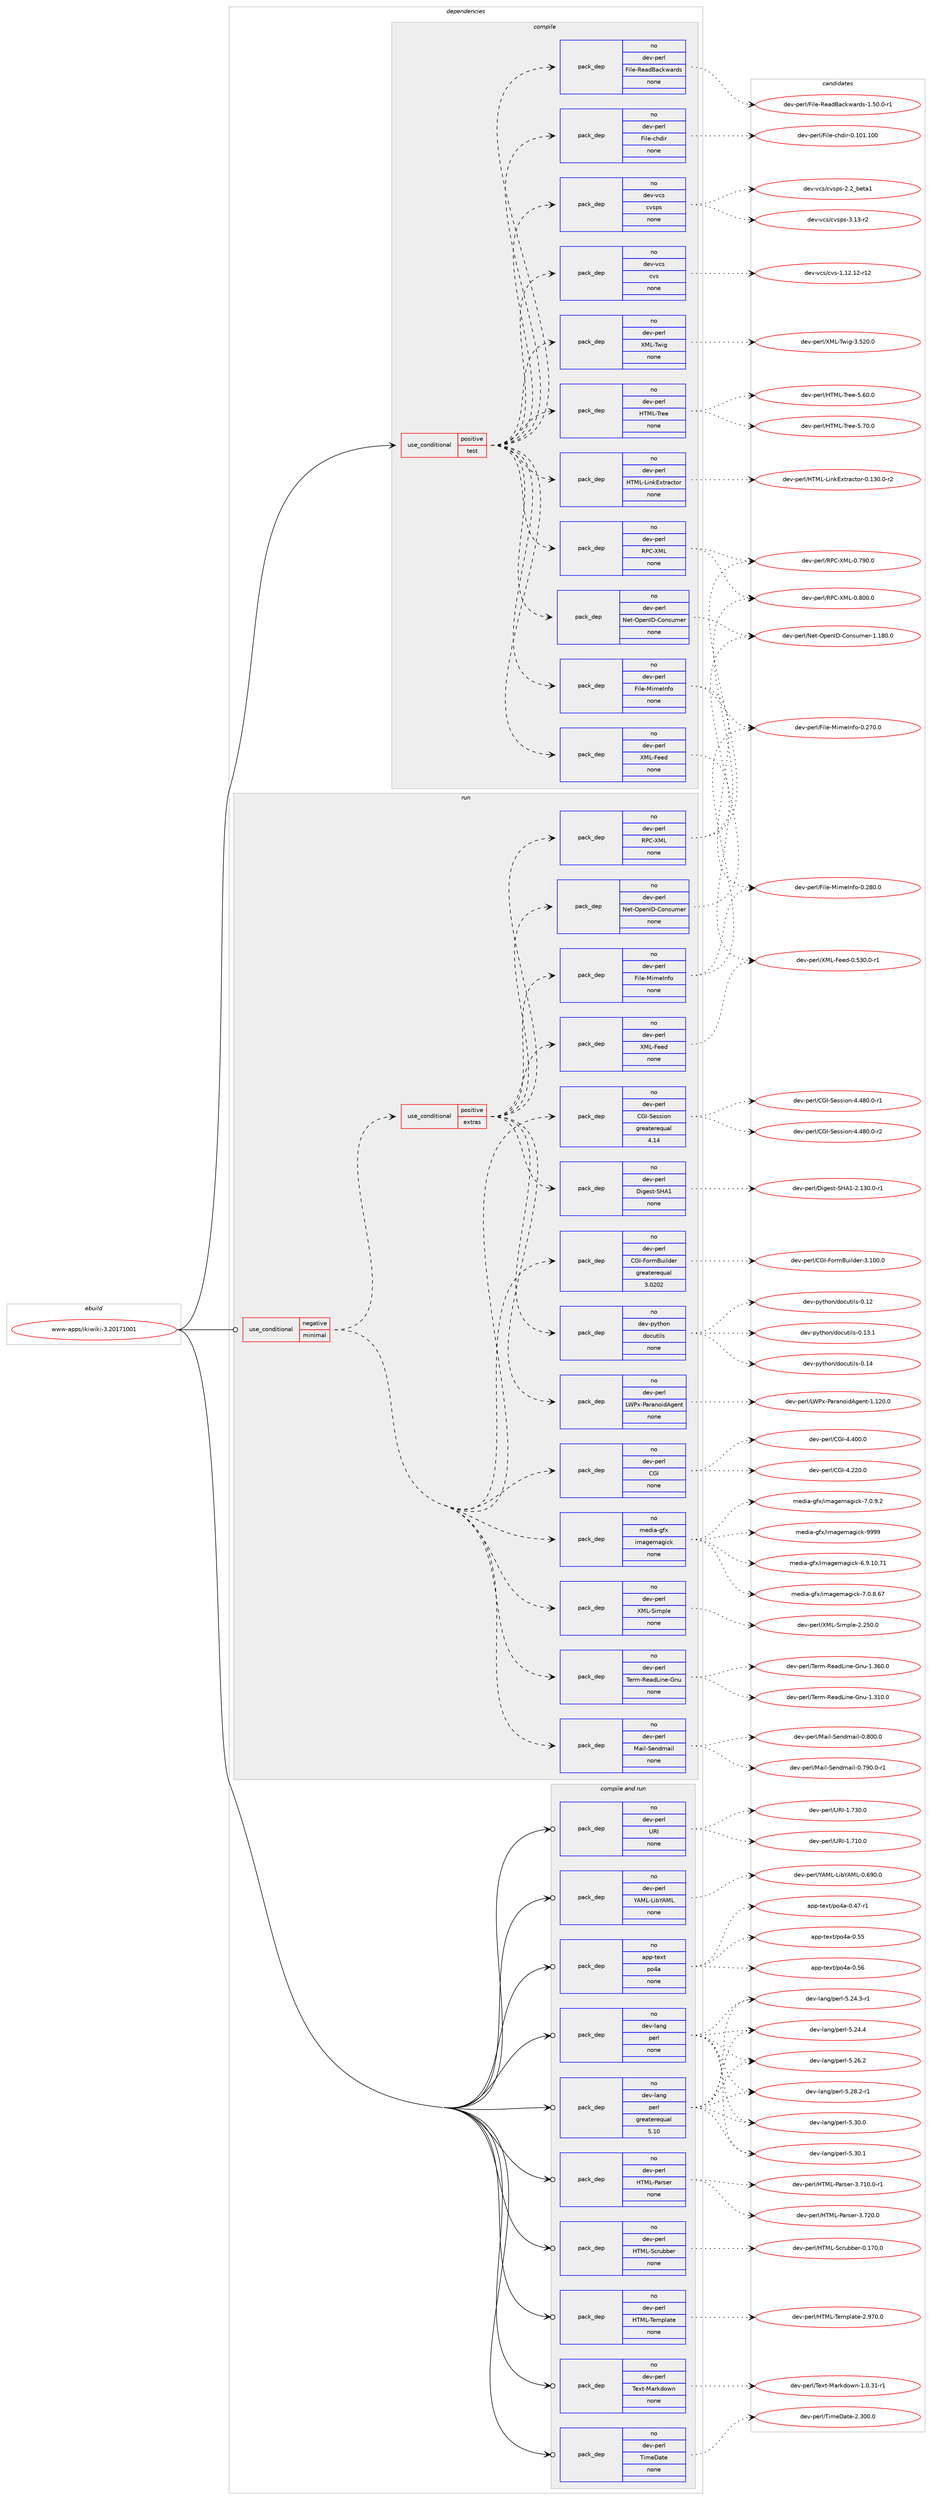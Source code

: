 digraph prolog {

# *************
# Graph options
# *************

newrank=true;
concentrate=true;
compound=true;
graph [rankdir=LR,fontname=Helvetica,fontsize=10,ranksep=1.5];#, ranksep=2.5, nodesep=0.2];
edge  [arrowhead=vee];
node  [fontname=Helvetica,fontsize=10];

# **********
# The ebuild
# **********

subgraph cluster_leftcol {
color=gray;
rank=same;
label=<<i>ebuild</i>>;
id [label="www-apps/ikiwiki-3.20171001", color=red, width=4, href="../www-apps/ikiwiki-3.20171001.svg"];
}

# ****************
# The dependencies
# ****************

subgraph cluster_midcol {
color=gray;
label=<<i>dependencies</i>>;
subgraph cluster_compile {
fillcolor="#eeeeee";
style=filled;
label=<<i>compile</i>>;
subgraph cond216737 {
dependency904146 [label=<<TABLE BORDER="0" CELLBORDER="1" CELLSPACING="0" CELLPADDING="4"><TR><TD ROWSPAN="3" CELLPADDING="10">use_conditional</TD></TR><TR><TD>positive</TD></TR><TR><TD>test</TD></TR></TABLE>>, shape=none, color=red];
subgraph pack671126 {
dependency904147 [label=<<TABLE BORDER="0" CELLBORDER="1" CELLSPACING="0" CELLPADDING="4" WIDTH="220"><TR><TD ROWSPAN="6" CELLPADDING="30">pack_dep</TD></TR><TR><TD WIDTH="110">no</TD></TR><TR><TD>dev-perl</TD></TR><TR><TD>File-chdir</TD></TR><TR><TD>none</TD></TR><TR><TD></TD></TR></TABLE>>, shape=none, color=blue];
}
dependency904146:e -> dependency904147:w [weight=20,style="dashed",arrowhead="vee"];
subgraph pack671127 {
dependency904148 [label=<<TABLE BORDER="0" CELLBORDER="1" CELLSPACING="0" CELLPADDING="4" WIDTH="220"><TR><TD ROWSPAN="6" CELLPADDING="30">pack_dep</TD></TR><TR><TD WIDTH="110">no</TD></TR><TR><TD>dev-perl</TD></TR><TR><TD>File-ReadBackwards</TD></TR><TR><TD>none</TD></TR><TR><TD></TD></TR></TABLE>>, shape=none, color=blue];
}
dependency904146:e -> dependency904148:w [weight=20,style="dashed",arrowhead="vee"];
subgraph pack671128 {
dependency904149 [label=<<TABLE BORDER="0" CELLBORDER="1" CELLSPACING="0" CELLPADDING="4" WIDTH="220"><TR><TD ROWSPAN="6" CELLPADDING="30">pack_dep</TD></TR><TR><TD WIDTH="110">no</TD></TR><TR><TD>dev-perl</TD></TR><TR><TD>File-MimeInfo</TD></TR><TR><TD>none</TD></TR><TR><TD></TD></TR></TABLE>>, shape=none, color=blue];
}
dependency904146:e -> dependency904149:w [weight=20,style="dashed",arrowhead="vee"];
subgraph pack671129 {
dependency904150 [label=<<TABLE BORDER="0" CELLBORDER="1" CELLSPACING="0" CELLPADDING="4" WIDTH="220"><TR><TD ROWSPAN="6" CELLPADDING="30">pack_dep</TD></TR><TR><TD WIDTH="110">no</TD></TR><TR><TD>dev-perl</TD></TR><TR><TD>HTML-LinkExtractor</TD></TR><TR><TD>none</TD></TR><TR><TD></TD></TR></TABLE>>, shape=none, color=blue];
}
dependency904146:e -> dependency904150:w [weight=20,style="dashed",arrowhead="vee"];
subgraph pack671130 {
dependency904151 [label=<<TABLE BORDER="0" CELLBORDER="1" CELLSPACING="0" CELLPADDING="4" WIDTH="220"><TR><TD ROWSPAN="6" CELLPADDING="30">pack_dep</TD></TR><TR><TD WIDTH="110">no</TD></TR><TR><TD>dev-perl</TD></TR><TR><TD>HTML-Tree</TD></TR><TR><TD>none</TD></TR><TR><TD></TD></TR></TABLE>>, shape=none, color=blue];
}
dependency904146:e -> dependency904151:w [weight=20,style="dashed",arrowhead="vee"];
subgraph pack671131 {
dependency904152 [label=<<TABLE BORDER="0" CELLBORDER="1" CELLSPACING="0" CELLPADDING="4" WIDTH="220"><TR><TD ROWSPAN="6" CELLPADDING="30">pack_dep</TD></TR><TR><TD WIDTH="110">no</TD></TR><TR><TD>dev-perl</TD></TR><TR><TD>Net-OpenID-Consumer</TD></TR><TR><TD>none</TD></TR><TR><TD></TD></TR></TABLE>>, shape=none, color=blue];
}
dependency904146:e -> dependency904152:w [weight=20,style="dashed",arrowhead="vee"];
subgraph pack671132 {
dependency904153 [label=<<TABLE BORDER="0" CELLBORDER="1" CELLSPACING="0" CELLPADDING="4" WIDTH="220"><TR><TD ROWSPAN="6" CELLPADDING="30">pack_dep</TD></TR><TR><TD WIDTH="110">no</TD></TR><TR><TD>dev-perl</TD></TR><TR><TD>RPC-XML</TD></TR><TR><TD>none</TD></TR><TR><TD></TD></TR></TABLE>>, shape=none, color=blue];
}
dependency904146:e -> dependency904153:w [weight=20,style="dashed",arrowhead="vee"];
subgraph pack671133 {
dependency904154 [label=<<TABLE BORDER="0" CELLBORDER="1" CELLSPACING="0" CELLPADDING="4" WIDTH="220"><TR><TD ROWSPAN="6" CELLPADDING="30">pack_dep</TD></TR><TR><TD WIDTH="110">no</TD></TR><TR><TD>dev-perl</TD></TR><TR><TD>XML-Feed</TD></TR><TR><TD>none</TD></TR><TR><TD></TD></TR></TABLE>>, shape=none, color=blue];
}
dependency904146:e -> dependency904154:w [weight=20,style="dashed",arrowhead="vee"];
subgraph pack671134 {
dependency904155 [label=<<TABLE BORDER="0" CELLBORDER="1" CELLSPACING="0" CELLPADDING="4" WIDTH="220"><TR><TD ROWSPAN="6" CELLPADDING="30">pack_dep</TD></TR><TR><TD WIDTH="110">no</TD></TR><TR><TD>dev-perl</TD></TR><TR><TD>XML-Twig</TD></TR><TR><TD>none</TD></TR><TR><TD></TD></TR></TABLE>>, shape=none, color=blue];
}
dependency904146:e -> dependency904155:w [weight=20,style="dashed",arrowhead="vee"];
subgraph pack671135 {
dependency904156 [label=<<TABLE BORDER="0" CELLBORDER="1" CELLSPACING="0" CELLPADDING="4" WIDTH="220"><TR><TD ROWSPAN="6" CELLPADDING="30">pack_dep</TD></TR><TR><TD WIDTH="110">no</TD></TR><TR><TD>dev-vcs</TD></TR><TR><TD>cvs</TD></TR><TR><TD>none</TD></TR><TR><TD></TD></TR></TABLE>>, shape=none, color=blue];
}
dependency904146:e -> dependency904156:w [weight=20,style="dashed",arrowhead="vee"];
subgraph pack671136 {
dependency904157 [label=<<TABLE BORDER="0" CELLBORDER="1" CELLSPACING="0" CELLPADDING="4" WIDTH="220"><TR><TD ROWSPAN="6" CELLPADDING="30">pack_dep</TD></TR><TR><TD WIDTH="110">no</TD></TR><TR><TD>dev-vcs</TD></TR><TR><TD>cvsps</TD></TR><TR><TD>none</TD></TR><TR><TD></TD></TR></TABLE>>, shape=none, color=blue];
}
dependency904146:e -> dependency904157:w [weight=20,style="dashed",arrowhead="vee"];
}
id:e -> dependency904146:w [weight=20,style="solid",arrowhead="vee"];
}
subgraph cluster_compileandrun {
fillcolor="#eeeeee";
style=filled;
label=<<i>compile and run</i>>;
subgraph pack671137 {
dependency904158 [label=<<TABLE BORDER="0" CELLBORDER="1" CELLSPACING="0" CELLPADDING="4" WIDTH="220"><TR><TD ROWSPAN="6" CELLPADDING="30">pack_dep</TD></TR><TR><TD WIDTH="110">no</TD></TR><TR><TD>app-text</TD></TR><TR><TD>po4a</TD></TR><TR><TD>none</TD></TR><TR><TD></TD></TR></TABLE>>, shape=none, color=blue];
}
id:e -> dependency904158:w [weight=20,style="solid",arrowhead="odotvee"];
subgraph pack671138 {
dependency904159 [label=<<TABLE BORDER="0" CELLBORDER="1" CELLSPACING="0" CELLPADDING="4" WIDTH="220"><TR><TD ROWSPAN="6" CELLPADDING="30">pack_dep</TD></TR><TR><TD WIDTH="110">no</TD></TR><TR><TD>dev-lang</TD></TR><TR><TD>perl</TD></TR><TR><TD>greaterequal</TD></TR><TR><TD>5.10</TD></TR></TABLE>>, shape=none, color=blue];
}
id:e -> dependency904159:w [weight=20,style="solid",arrowhead="odotvee"];
subgraph pack671139 {
dependency904160 [label=<<TABLE BORDER="0" CELLBORDER="1" CELLSPACING="0" CELLPADDING="4" WIDTH="220"><TR><TD ROWSPAN="6" CELLPADDING="30">pack_dep</TD></TR><TR><TD WIDTH="110">no</TD></TR><TR><TD>dev-lang</TD></TR><TR><TD>perl</TD></TR><TR><TD>none</TD></TR><TR><TD></TD></TR></TABLE>>, shape=none, color=blue];
}
id:e -> dependency904160:w [weight=20,style="solid",arrowhead="odotvee"];
subgraph pack671140 {
dependency904161 [label=<<TABLE BORDER="0" CELLBORDER="1" CELLSPACING="0" CELLPADDING="4" WIDTH="220"><TR><TD ROWSPAN="6" CELLPADDING="30">pack_dep</TD></TR><TR><TD WIDTH="110">no</TD></TR><TR><TD>dev-perl</TD></TR><TR><TD>HTML-Parser</TD></TR><TR><TD>none</TD></TR><TR><TD></TD></TR></TABLE>>, shape=none, color=blue];
}
id:e -> dependency904161:w [weight=20,style="solid",arrowhead="odotvee"];
subgraph pack671141 {
dependency904162 [label=<<TABLE BORDER="0" CELLBORDER="1" CELLSPACING="0" CELLPADDING="4" WIDTH="220"><TR><TD ROWSPAN="6" CELLPADDING="30">pack_dep</TD></TR><TR><TD WIDTH="110">no</TD></TR><TR><TD>dev-perl</TD></TR><TR><TD>HTML-Scrubber</TD></TR><TR><TD>none</TD></TR><TR><TD></TD></TR></TABLE>>, shape=none, color=blue];
}
id:e -> dependency904162:w [weight=20,style="solid",arrowhead="odotvee"];
subgraph pack671142 {
dependency904163 [label=<<TABLE BORDER="0" CELLBORDER="1" CELLSPACING="0" CELLPADDING="4" WIDTH="220"><TR><TD ROWSPAN="6" CELLPADDING="30">pack_dep</TD></TR><TR><TD WIDTH="110">no</TD></TR><TR><TD>dev-perl</TD></TR><TR><TD>HTML-Template</TD></TR><TR><TD>none</TD></TR><TR><TD></TD></TR></TABLE>>, shape=none, color=blue];
}
id:e -> dependency904163:w [weight=20,style="solid",arrowhead="odotvee"];
subgraph pack671143 {
dependency904164 [label=<<TABLE BORDER="0" CELLBORDER="1" CELLSPACING="0" CELLPADDING="4" WIDTH="220"><TR><TD ROWSPAN="6" CELLPADDING="30">pack_dep</TD></TR><TR><TD WIDTH="110">no</TD></TR><TR><TD>dev-perl</TD></TR><TR><TD>Text-Markdown</TD></TR><TR><TD>none</TD></TR><TR><TD></TD></TR></TABLE>>, shape=none, color=blue];
}
id:e -> dependency904164:w [weight=20,style="solid",arrowhead="odotvee"];
subgraph pack671144 {
dependency904165 [label=<<TABLE BORDER="0" CELLBORDER="1" CELLSPACING="0" CELLPADDING="4" WIDTH="220"><TR><TD ROWSPAN="6" CELLPADDING="30">pack_dep</TD></TR><TR><TD WIDTH="110">no</TD></TR><TR><TD>dev-perl</TD></TR><TR><TD>TimeDate</TD></TR><TR><TD>none</TD></TR><TR><TD></TD></TR></TABLE>>, shape=none, color=blue];
}
id:e -> dependency904165:w [weight=20,style="solid",arrowhead="odotvee"];
subgraph pack671145 {
dependency904166 [label=<<TABLE BORDER="0" CELLBORDER="1" CELLSPACING="0" CELLPADDING="4" WIDTH="220"><TR><TD ROWSPAN="6" CELLPADDING="30">pack_dep</TD></TR><TR><TD WIDTH="110">no</TD></TR><TR><TD>dev-perl</TD></TR><TR><TD>URI</TD></TR><TR><TD>none</TD></TR><TR><TD></TD></TR></TABLE>>, shape=none, color=blue];
}
id:e -> dependency904166:w [weight=20,style="solid",arrowhead="odotvee"];
subgraph pack671146 {
dependency904167 [label=<<TABLE BORDER="0" CELLBORDER="1" CELLSPACING="0" CELLPADDING="4" WIDTH="220"><TR><TD ROWSPAN="6" CELLPADDING="30">pack_dep</TD></TR><TR><TD WIDTH="110">no</TD></TR><TR><TD>dev-perl</TD></TR><TR><TD>YAML-LibYAML</TD></TR><TR><TD>none</TD></TR><TR><TD></TD></TR></TABLE>>, shape=none, color=blue];
}
id:e -> dependency904167:w [weight=20,style="solid",arrowhead="odotvee"];
}
subgraph cluster_run {
fillcolor="#eeeeee";
style=filled;
label=<<i>run</i>>;
subgraph cond216738 {
dependency904168 [label=<<TABLE BORDER="0" CELLBORDER="1" CELLSPACING="0" CELLPADDING="4"><TR><TD ROWSPAN="3" CELLPADDING="10">use_conditional</TD></TR><TR><TD>negative</TD></TR><TR><TD>minimal</TD></TR></TABLE>>, shape=none, color=red];
subgraph pack671147 {
dependency904169 [label=<<TABLE BORDER="0" CELLBORDER="1" CELLSPACING="0" CELLPADDING="4" WIDTH="220"><TR><TD ROWSPAN="6" CELLPADDING="30">pack_dep</TD></TR><TR><TD WIDTH="110">no</TD></TR><TR><TD>dev-perl</TD></TR><TR><TD>CGI</TD></TR><TR><TD>none</TD></TR><TR><TD></TD></TR></TABLE>>, shape=none, color=blue];
}
dependency904168:e -> dependency904169:w [weight=20,style="dashed",arrowhead="vee"];
subgraph pack671148 {
dependency904170 [label=<<TABLE BORDER="0" CELLBORDER="1" CELLSPACING="0" CELLPADDING="4" WIDTH="220"><TR><TD ROWSPAN="6" CELLPADDING="30">pack_dep</TD></TR><TR><TD WIDTH="110">no</TD></TR><TR><TD>dev-perl</TD></TR><TR><TD>CGI-FormBuilder</TD></TR><TR><TD>greaterequal</TD></TR><TR><TD>3.0202</TD></TR></TABLE>>, shape=none, color=blue];
}
dependency904168:e -> dependency904170:w [weight=20,style="dashed",arrowhead="vee"];
subgraph pack671149 {
dependency904171 [label=<<TABLE BORDER="0" CELLBORDER="1" CELLSPACING="0" CELLPADDING="4" WIDTH="220"><TR><TD ROWSPAN="6" CELLPADDING="30">pack_dep</TD></TR><TR><TD WIDTH="110">no</TD></TR><TR><TD>dev-perl</TD></TR><TR><TD>CGI-Session</TD></TR><TR><TD>greaterequal</TD></TR><TR><TD>4.14</TD></TR></TABLE>>, shape=none, color=blue];
}
dependency904168:e -> dependency904171:w [weight=20,style="dashed",arrowhead="vee"];
subgraph pack671150 {
dependency904172 [label=<<TABLE BORDER="0" CELLBORDER="1" CELLSPACING="0" CELLPADDING="4" WIDTH="220"><TR><TD ROWSPAN="6" CELLPADDING="30">pack_dep</TD></TR><TR><TD WIDTH="110">no</TD></TR><TR><TD>dev-perl</TD></TR><TR><TD>Mail-Sendmail</TD></TR><TR><TD>none</TD></TR><TR><TD></TD></TR></TABLE>>, shape=none, color=blue];
}
dependency904168:e -> dependency904172:w [weight=20,style="dashed",arrowhead="vee"];
subgraph pack671151 {
dependency904173 [label=<<TABLE BORDER="0" CELLBORDER="1" CELLSPACING="0" CELLPADDING="4" WIDTH="220"><TR><TD ROWSPAN="6" CELLPADDING="30">pack_dep</TD></TR><TR><TD WIDTH="110">no</TD></TR><TR><TD>dev-perl</TD></TR><TR><TD>Term-ReadLine-Gnu</TD></TR><TR><TD>none</TD></TR><TR><TD></TD></TR></TABLE>>, shape=none, color=blue];
}
dependency904168:e -> dependency904173:w [weight=20,style="dashed",arrowhead="vee"];
subgraph pack671152 {
dependency904174 [label=<<TABLE BORDER="0" CELLBORDER="1" CELLSPACING="0" CELLPADDING="4" WIDTH="220"><TR><TD ROWSPAN="6" CELLPADDING="30">pack_dep</TD></TR><TR><TD WIDTH="110">no</TD></TR><TR><TD>dev-perl</TD></TR><TR><TD>XML-Simple</TD></TR><TR><TD>none</TD></TR><TR><TD></TD></TR></TABLE>>, shape=none, color=blue];
}
dependency904168:e -> dependency904174:w [weight=20,style="dashed",arrowhead="vee"];
subgraph pack671153 {
dependency904175 [label=<<TABLE BORDER="0" CELLBORDER="1" CELLSPACING="0" CELLPADDING="4" WIDTH="220"><TR><TD ROWSPAN="6" CELLPADDING="30">pack_dep</TD></TR><TR><TD WIDTH="110">no</TD></TR><TR><TD>media-gfx</TD></TR><TR><TD>imagemagick</TD></TR><TR><TD>none</TD></TR><TR><TD></TD></TR></TABLE>>, shape=none, color=blue];
}
dependency904168:e -> dependency904175:w [weight=20,style="dashed",arrowhead="vee"];
subgraph cond216739 {
dependency904176 [label=<<TABLE BORDER="0" CELLBORDER="1" CELLSPACING="0" CELLPADDING="4"><TR><TD ROWSPAN="3" CELLPADDING="10">use_conditional</TD></TR><TR><TD>positive</TD></TR><TR><TD>extras</TD></TR></TABLE>>, shape=none, color=red];
subgraph pack671154 {
dependency904177 [label=<<TABLE BORDER="0" CELLBORDER="1" CELLSPACING="0" CELLPADDING="4" WIDTH="220"><TR><TD ROWSPAN="6" CELLPADDING="30">pack_dep</TD></TR><TR><TD WIDTH="110">no</TD></TR><TR><TD>dev-python</TD></TR><TR><TD>docutils</TD></TR><TR><TD>none</TD></TR><TR><TD></TD></TR></TABLE>>, shape=none, color=blue];
}
dependency904176:e -> dependency904177:w [weight=20,style="dashed",arrowhead="vee"];
subgraph pack671155 {
dependency904178 [label=<<TABLE BORDER="0" CELLBORDER="1" CELLSPACING="0" CELLPADDING="4" WIDTH="220"><TR><TD ROWSPAN="6" CELLPADDING="30">pack_dep</TD></TR><TR><TD WIDTH="110">no</TD></TR><TR><TD>dev-perl</TD></TR><TR><TD>Digest-SHA1</TD></TR><TR><TD>none</TD></TR><TR><TD></TD></TR></TABLE>>, shape=none, color=blue];
}
dependency904176:e -> dependency904178:w [weight=20,style="dashed",arrowhead="vee"];
subgraph pack671156 {
dependency904179 [label=<<TABLE BORDER="0" CELLBORDER="1" CELLSPACING="0" CELLPADDING="4" WIDTH="220"><TR><TD ROWSPAN="6" CELLPADDING="30">pack_dep</TD></TR><TR><TD WIDTH="110">no</TD></TR><TR><TD>dev-perl</TD></TR><TR><TD>File-MimeInfo</TD></TR><TR><TD>none</TD></TR><TR><TD></TD></TR></TABLE>>, shape=none, color=blue];
}
dependency904176:e -> dependency904179:w [weight=20,style="dashed",arrowhead="vee"];
subgraph pack671157 {
dependency904180 [label=<<TABLE BORDER="0" CELLBORDER="1" CELLSPACING="0" CELLPADDING="4" WIDTH="220"><TR><TD ROWSPAN="6" CELLPADDING="30">pack_dep</TD></TR><TR><TD WIDTH="110">no</TD></TR><TR><TD>dev-perl</TD></TR><TR><TD>RPC-XML</TD></TR><TR><TD>none</TD></TR><TR><TD></TD></TR></TABLE>>, shape=none, color=blue];
}
dependency904176:e -> dependency904180:w [weight=20,style="dashed",arrowhead="vee"];
subgraph pack671158 {
dependency904181 [label=<<TABLE BORDER="0" CELLBORDER="1" CELLSPACING="0" CELLPADDING="4" WIDTH="220"><TR><TD ROWSPAN="6" CELLPADDING="30">pack_dep</TD></TR><TR><TD WIDTH="110">no</TD></TR><TR><TD>dev-perl</TD></TR><TR><TD>XML-Feed</TD></TR><TR><TD>none</TD></TR><TR><TD></TD></TR></TABLE>>, shape=none, color=blue];
}
dependency904176:e -> dependency904181:w [weight=20,style="dashed",arrowhead="vee"];
subgraph pack671159 {
dependency904182 [label=<<TABLE BORDER="0" CELLBORDER="1" CELLSPACING="0" CELLPADDING="4" WIDTH="220"><TR><TD ROWSPAN="6" CELLPADDING="30">pack_dep</TD></TR><TR><TD WIDTH="110">no</TD></TR><TR><TD>dev-perl</TD></TR><TR><TD>LWPx-ParanoidAgent</TD></TR><TR><TD>none</TD></TR><TR><TD></TD></TR></TABLE>>, shape=none, color=blue];
}
dependency904176:e -> dependency904182:w [weight=20,style="dashed",arrowhead="vee"];
subgraph pack671160 {
dependency904183 [label=<<TABLE BORDER="0" CELLBORDER="1" CELLSPACING="0" CELLPADDING="4" WIDTH="220"><TR><TD ROWSPAN="6" CELLPADDING="30">pack_dep</TD></TR><TR><TD WIDTH="110">no</TD></TR><TR><TD>dev-perl</TD></TR><TR><TD>Net-OpenID-Consumer</TD></TR><TR><TD>none</TD></TR><TR><TD></TD></TR></TABLE>>, shape=none, color=blue];
}
dependency904176:e -> dependency904183:w [weight=20,style="dashed",arrowhead="vee"];
}
dependency904168:e -> dependency904176:w [weight=20,style="dashed",arrowhead="vee"];
}
id:e -> dependency904168:w [weight=20,style="solid",arrowhead="odot"];
}
}

# **************
# The candidates
# **************

subgraph cluster_choices {
rank=same;
color=gray;
label=<<i>candidates</i>>;

subgraph choice671126 {
color=black;
nodesep=1;
choice100101118451121011141084770105108101459910410010511445484649484946494848 [label="dev-perl/File-chdir-0.101.100", color=red, width=4,href="../dev-perl/File-chdir-0.101.100.svg"];
dependency904147:e -> choice100101118451121011141084770105108101459910410010511445484649484946494848:w [style=dotted,weight="100"];
}
subgraph choice671127 {
color=black;
nodesep=1;
choice10010111845112101114108477010510810145821019710066979910711997114100115454946534846484511449 [label="dev-perl/File-ReadBackwards-1.50.0-r1", color=red, width=4,href="../dev-perl/File-ReadBackwards-1.50.0-r1.svg"];
dependency904148:e -> choice10010111845112101114108477010510810145821019710066979910711997114100115454946534846484511449:w [style=dotted,weight="100"];
}
subgraph choice671128 {
color=black;
nodesep=1;
choice1001011184511210111410847701051081014577105109101731101021114548465055484648 [label="dev-perl/File-MimeInfo-0.270.0", color=red, width=4,href="../dev-perl/File-MimeInfo-0.270.0.svg"];
choice1001011184511210111410847701051081014577105109101731101021114548465056484648 [label="dev-perl/File-MimeInfo-0.280.0", color=red, width=4,href="../dev-perl/File-MimeInfo-0.280.0.svg"];
dependency904149:e -> choice1001011184511210111410847701051081014577105109101731101021114548465055484648:w [style=dotted,weight="100"];
dependency904149:e -> choice1001011184511210111410847701051081014577105109101731101021114548465056484648:w [style=dotted,weight="100"];
}
subgraph choice671129 {
color=black;
nodesep=1;
choice100101118451121011141084772847776457610511010769120116114979911611111445484649514846484511450 [label="dev-perl/HTML-LinkExtractor-0.130.0-r2", color=red, width=4,href="../dev-perl/HTML-LinkExtractor-0.130.0-r2.svg"];
dependency904150:e -> choice100101118451121011141084772847776457610511010769120116114979911611111445484649514846484511450:w [style=dotted,weight="100"];
}
subgraph choice671130 {
color=black;
nodesep=1;
choice100101118451121011141084772847776458411410110145534654484648 [label="dev-perl/HTML-Tree-5.60.0", color=red, width=4,href="../dev-perl/HTML-Tree-5.60.0.svg"];
choice100101118451121011141084772847776458411410110145534655484648 [label="dev-perl/HTML-Tree-5.70.0", color=red, width=4,href="../dev-perl/HTML-Tree-5.70.0.svg"];
dependency904151:e -> choice100101118451121011141084772847776458411410110145534654484648:w [style=dotted,weight="100"];
dependency904151:e -> choice100101118451121011141084772847776458411410110145534655484648:w [style=dotted,weight="100"];
}
subgraph choice671131 {
color=black;
nodesep=1;
choice1001011184511210111410847781011164579112101110736845671111101151171091011144549464956484648 [label="dev-perl/Net-OpenID-Consumer-1.180.0", color=red, width=4,href="../dev-perl/Net-OpenID-Consumer-1.180.0.svg"];
dependency904152:e -> choice1001011184511210111410847781011164579112101110736845671111101151171091011144549464956484648:w [style=dotted,weight="100"];
}
subgraph choice671132 {
color=black;
nodesep=1;
choice1001011184511210111410847828067458877764548465557484648 [label="dev-perl/RPC-XML-0.790.0", color=red, width=4,href="../dev-perl/RPC-XML-0.790.0.svg"];
choice1001011184511210111410847828067458877764548465648484648 [label="dev-perl/RPC-XML-0.800.0", color=red, width=4,href="../dev-perl/RPC-XML-0.800.0.svg"];
dependency904153:e -> choice1001011184511210111410847828067458877764548465557484648:w [style=dotted,weight="100"];
dependency904153:e -> choice1001011184511210111410847828067458877764548465648484648:w [style=dotted,weight="100"];
}
subgraph choice671133 {
color=black;
nodesep=1;
choice1001011184511210111410847887776457010110110045484653514846484511449 [label="dev-perl/XML-Feed-0.530.0-r1", color=red, width=4,href="../dev-perl/XML-Feed-0.530.0-r1.svg"];
dependency904154:e -> choice1001011184511210111410847887776457010110110045484653514846484511449:w [style=dotted,weight="100"];
}
subgraph choice671134 {
color=black;
nodesep=1;
choice100101118451121011141084788777645841191051034551465350484648 [label="dev-perl/XML-Twig-3.520.0", color=red, width=4,href="../dev-perl/XML-Twig-3.520.0.svg"];
dependency904155:e -> choice100101118451121011141084788777645841191051034551465350484648:w [style=dotted,weight="100"];
}
subgraph choice671135 {
color=black;
nodesep=1;
choice100101118451189911547991181154549464950464950451144950 [label="dev-vcs/cvs-1.12.12-r12", color=red, width=4,href="../dev-vcs/cvs-1.12.12-r12.svg"];
dependency904156:e -> choice100101118451189911547991181154549464950464950451144950:w [style=dotted,weight="100"];
}
subgraph choice671136 {
color=black;
nodesep=1;
choice100101118451189911547991181151121154550465095981011169749 [label="dev-vcs/cvsps-2.2_beta1", color=red, width=4,href="../dev-vcs/cvsps-2.2_beta1.svg"];
choice1001011184511899115479911811511211545514649514511450 [label="dev-vcs/cvsps-3.13-r2", color=red, width=4,href="../dev-vcs/cvsps-3.13-r2.svg"];
dependency904157:e -> choice100101118451189911547991181151121154550465095981011169749:w [style=dotted,weight="100"];
dependency904157:e -> choice1001011184511899115479911811511211545514649514511450:w [style=dotted,weight="100"];
}
subgraph choice671137 {
color=black;
nodesep=1;
choice971121124511610112011647112111529745484652554511449 [label="app-text/po4a-0.47-r1", color=red, width=4,href="../app-text/po4a-0.47-r1.svg"];
choice97112112451161011201164711211152974548465353 [label="app-text/po4a-0.55", color=red, width=4,href="../app-text/po4a-0.55.svg"];
choice97112112451161011201164711211152974548465354 [label="app-text/po4a-0.56", color=red, width=4,href="../app-text/po4a-0.56.svg"];
dependency904158:e -> choice971121124511610112011647112111529745484652554511449:w [style=dotted,weight="100"];
dependency904158:e -> choice97112112451161011201164711211152974548465353:w [style=dotted,weight="100"];
dependency904158:e -> choice97112112451161011201164711211152974548465354:w [style=dotted,weight="100"];
}
subgraph choice671138 {
color=black;
nodesep=1;
choice100101118451089711010347112101114108455346505246514511449 [label="dev-lang/perl-5.24.3-r1", color=red, width=4,href="../dev-lang/perl-5.24.3-r1.svg"];
choice10010111845108971101034711210111410845534650524652 [label="dev-lang/perl-5.24.4", color=red, width=4,href="../dev-lang/perl-5.24.4.svg"];
choice10010111845108971101034711210111410845534650544650 [label="dev-lang/perl-5.26.2", color=red, width=4,href="../dev-lang/perl-5.26.2.svg"];
choice100101118451089711010347112101114108455346505646504511449 [label="dev-lang/perl-5.28.2-r1", color=red, width=4,href="../dev-lang/perl-5.28.2-r1.svg"];
choice10010111845108971101034711210111410845534651484648 [label="dev-lang/perl-5.30.0", color=red, width=4,href="../dev-lang/perl-5.30.0.svg"];
choice10010111845108971101034711210111410845534651484649 [label="dev-lang/perl-5.30.1", color=red, width=4,href="../dev-lang/perl-5.30.1.svg"];
dependency904159:e -> choice100101118451089711010347112101114108455346505246514511449:w [style=dotted,weight="100"];
dependency904159:e -> choice10010111845108971101034711210111410845534650524652:w [style=dotted,weight="100"];
dependency904159:e -> choice10010111845108971101034711210111410845534650544650:w [style=dotted,weight="100"];
dependency904159:e -> choice100101118451089711010347112101114108455346505646504511449:w [style=dotted,weight="100"];
dependency904159:e -> choice10010111845108971101034711210111410845534651484648:w [style=dotted,weight="100"];
dependency904159:e -> choice10010111845108971101034711210111410845534651484649:w [style=dotted,weight="100"];
}
subgraph choice671139 {
color=black;
nodesep=1;
choice100101118451089711010347112101114108455346505246514511449 [label="dev-lang/perl-5.24.3-r1", color=red, width=4,href="../dev-lang/perl-5.24.3-r1.svg"];
choice10010111845108971101034711210111410845534650524652 [label="dev-lang/perl-5.24.4", color=red, width=4,href="../dev-lang/perl-5.24.4.svg"];
choice10010111845108971101034711210111410845534650544650 [label="dev-lang/perl-5.26.2", color=red, width=4,href="../dev-lang/perl-5.26.2.svg"];
choice100101118451089711010347112101114108455346505646504511449 [label="dev-lang/perl-5.28.2-r1", color=red, width=4,href="../dev-lang/perl-5.28.2-r1.svg"];
choice10010111845108971101034711210111410845534651484648 [label="dev-lang/perl-5.30.0", color=red, width=4,href="../dev-lang/perl-5.30.0.svg"];
choice10010111845108971101034711210111410845534651484649 [label="dev-lang/perl-5.30.1", color=red, width=4,href="../dev-lang/perl-5.30.1.svg"];
dependency904160:e -> choice100101118451089711010347112101114108455346505246514511449:w [style=dotted,weight="100"];
dependency904160:e -> choice10010111845108971101034711210111410845534650524652:w [style=dotted,weight="100"];
dependency904160:e -> choice10010111845108971101034711210111410845534650544650:w [style=dotted,weight="100"];
dependency904160:e -> choice100101118451089711010347112101114108455346505646504511449:w [style=dotted,weight="100"];
dependency904160:e -> choice10010111845108971101034711210111410845534651484648:w [style=dotted,weight="100"];
dependency904160:e -> choice10010111845108971101034711210111410845534651484649:w [style=dotted,weight="100"];
}
subgraph choice671140 {
color=black;
nodesep=1;
choice10010111845112101114108477284777645809711411510111445514655494846484511449 [label="dev-perl/HTML-Parser-3.710.0-r1", color=red, width=4,href="../dev-perl/HTML-Parser-3.710.0-r1.svg"];
choice1001011184511210111410847728477764580971141151011144551465550484648 [label="dev-perl/HTML-Parser-3.720.0", color=red, width=4,href="../dev-perl/HTML-Parser-3.720.0.svg"];
dependency904161:e -> choice10010111845112101114108477284777645809711411510111445514655494846484511449:w [style=dotted,weight="100"];
dependency904161:e -> choice1001011184511210111410847728477764580971141151011144551465550484648:w [style=dotted,weight="100"];
}
subgraph choice671141 {
color=black;
nodesep=1;
choice10010111845112101114108477284777645839911411798981011144548464955484648 [label="dev-perl/HTML-Scrubber-0.170.0", color=red, width=4,href="../dev-perl/HTML-Scrubber-0.170.0.svg"];
dependency904162:e -> choice10010111845112101114108477284777645839911411798981011144548464955484648:w [style=dotted,weight="100"];
}
subgraph choice671142 {
color=black;
nodesep=1;
choice1001011184511210111410847728477764584101109112108971161014550465755484648 [label="dev-perl/HTML-Template-2.970.0", color=red, width=4,href="../dev-perl/HTML-Template-2.970.0.svg"];
dependency904163:e -> choice1001011184511210111410847728477764584101109112108971161014550465755484648:w [style=dotted,weight="100"];
}
subgraph choice671143 {
color=black;
nodesep=1;
choice100101118451121011141084784101120116457797114107100111119110454946484651494511449 [label="dev-perl/Text-Markdown-1.0.31-r1", color=red, width=4,href="../dev-perl/Text-Markdown-1.0.31-r1.svg"];
dependency904164:e -> choice100101118451121011141084784101120116457797114107100111119110454946484651494511449:w [style=dotted,weight="100"];
}
subgraph choice671144 {
color=black;
nodesep=1;
choice10010111845112101114108478410510910168971161014550465148484648 [label="dev-perl/TimeDate-2.300.0", color=red, width=4,href="../dev-perl/TimeDate-2.300.0.svg"];
dependency904165:e -> choice10010111845112101114108478410510910168971161014550465148484648:w [style=dotted,weight="100"];
}
subgraph choice671145 {
color=black;
nodesep=1;
choice10010111845112101114108478582734549465549484648 [label="dev-perl/URI-1.710.0", color=red, width=4,href="../dev-perl/URI-1.710.0.svg"];
choice10010111845112101114108478582734549465551484648 [label="dev-perl/URI-1.730.0", color=red, width=4,href="../dev-perl/URI-1.730.0.svg"];
dependency904166:e -> choice10010111845112101114108478582734549465549484648:w [style=dotted,weight="100"];
dependency904166:e -> choice10010111845112101114108478582734549465551484648:w [style=dotted,weight="100"];
}
subgraph choice671146 {
color=black;
nodesep=1;
choice100101118451121011141084789657776457610598896577764548465457484648 [label="dev-perl/YAML-LibYAML-0.690.0", color=red, width=4,href="../dev-perl/YAML-LibYAML-0.690.0.svg"];
dependency904167:e -> choice100101118451121011141084789657776457610598896577764548465457484648:w [style=dotted,weight="100"];
}
subgraph choice671147 {
color=black;
nodesep=1;
choice10010111845112101114108476771734552465050484648 [label="dev-perl/CGI-4.220.0", color=red, width=4,href="../dev-perl/CGI-4.220.0.svg"];
choice10010111845112101114108476771734552465248484648 [label="dev-perl/CGI-4.400.0", color=red, width=4,href="../dev-perl/CGI-4.400.0.svg"];
dependency904169:e -> choice10010111845112101114108476771734552465050484648:w [style=dotted,weight="100"];
dependency904169:e -> choice10010111845112101114108476771734552465248484648:w [style=dotted,weight="100"];
}
subgraph choice671148 {
color=black;
nodesep=1;
choice10010111845112101114108476771734570111114109661171051081001011144551464948484648 [label="dev-perl/CGI-FormBuilder-3.100.0", color=red, width=4,href="../dev-perl/CGI-FormBuilder-3.100.0.svg"];
dependency904170:e -> choice10010111845112101114108476771734570111114109661171051081001011144551464948484648:w [style=dotted,weight="100"];
}
subgraph choice671149 {
color=black;
nodesep=1;
choice1001011184511210111410847677173458310111511510511111045524652564846484511449 [label="dev-perl/CGI-Session-4.480.0-r1", color=red, width=4,href="../dev-perl/CGI-Session-4.480.0-r1.svg"];
choice1001011184511210111410847677173458310111511510511111045524652564846484511450 [label="dev-perl/CGI-Session-4.480.0-r2", color=red, width=4,href="../dev-perl/CGI-Session-4.480.0-r2.svg"];
dependency904171:e -> choice1001011184511210111410847677173458310111511510511111045524652564846484511449:w [style=dotted,weight="100"];
dependency904171:e -> choice1001011184511210111410847677173458310111511510511111045524652564846484511450:w [style=dotted,weight="100"];
}
subgraph choice671150 {
color=black;
nodesep=1;
choice1001011184511210111410847779710510845831011101001099710510845484655574846484511449 [label="dev-perl/Mail-Sendmail-0.790.0-r1", color=red, width=4,href="../dev-perl/Mail-Sendmail-0.790.0-r1.svg"];
choice100101118451121011141084777971051084583101110100109971051084548465648484648 [label="dev-perl/Mail-Sendmail-0.800.0", color=red, width=4,href="../dev-perl/Mail-Sendmail-0.800.0.svg"];
dependency904172:e -> choice1001011184511210111410847779710510845831011101001099710510845484655574846484511449:w [style=dotted,weight="100"];
dependency904172:e -> choice100101118451121011141084777971051084583101110100109971051084548465648484648:w [style=dotted,weight="100"];
}
subgraph choice671151 {
color=black;
nodesep=1;
choice1001011184511210111410847841011141094582101971007610511010145711101174549465149484648 [label="dev-perl/Term-ReadLine-Gnu-1.310.0", color=red, width=4,href="../dev-perl/Term-ReadLine-Gnu-1.310.0.svg"];
choice1001011184511210111410847841011141094582101971007610511010145711101174549465154484648 [label="dev-perl/Term-ReadLine-Gnu-1.360.0", color=red, width=4,href="../dev-perl/Term-ReadLine-Gnu-1.360.0.svg"];
dependency904173:e -> choice1001011184511210111410847841011141094582101971007610511010145711101174549465149484648:w [style=dotted,weight="100"];
dependency904173:e -> choice1001011184511210111410847841011141094582101971007610511010145711101174549465154484648:w [style=dotted,weight="100"];
}
subgraph choice671152 {
color=black;
nodesep=1;
choice100101118451121011141084788777645831051091121081014550465053484648 [label="dev-perl/XML-Simple-2.250.0", color=red, width=4,href="../dev-perl/XML-Simple-2.250.0.svg"];
dependency904174:e -> choice100101118451121011141084788777645831051091121081014550465053484648:w [style=dotted,weight="100"];
}
subgraph choice671153 {
color=black;
nodesep=1;
choice10910110010597451031021204710510997103101109971031059910745544657464948465549 [label="media-gfx/imagemagick-6.9.10.71", color=red, width=4,href="../media-gfx/imagemagick-6.9.10.71.svg"];
choice109101100105974510310212047105109971031011099710310599107455546484656465455 [label="media-gfx/imagemagick-7.0.8.67", color=red, width=4,href="../media-gfx/imagemagick-7.0.8.67.svg"];
choice1091011001059745103102120471051099710310110997103105991074555464846574650 [label="media-gfx/imagemagick-7.0.9.2", color=red, width=4,href="../media-gfx/imagemagick-7.0.9.2.svg"];
choice1091011001059745103102120471051099710310110997103105991074557575757 [label="media-gfx/imagemagick-9999", color=red, width=4,href="../media-gfx/imagemagick-9999.svg"];
dependency904175:e -> choice10910110010597451031021204710510997103101109971031059910745544657464948465549:w [style=dotted,weight="100"];
dependency904175:e -> choice109101100105974510310212047105109971031011099710310599107455546484656465455:w [style=dotted,weight="100"];
dependency904175:e -> choice1091011001059745103102120471051099710310110997103105991074555464846574650:w [style=dotted,weight="100"];
dependency904175:e -> choice1091011001059745103102120471051099710310110997103105991074557575757:w [style=dotted,weight="100"];
}
subgraph choice671154 {
color=black;
nodesep=1;
choice1001011184511212111610411111047100111991171161051081154548464950 [label="dev-python/docutils-0.12", color=red, width=4,href="../dev-python/docutils-0.12.svg"];
choice10010111845112121116104111110471001119911711610510811545484649514649 [label="dev-python/docutils-0.13.1", color=red, width=4,href="../dev-python/docutils-0.13.1.svg"];
choice1001011184511212111610411111047100111991171161051081154548464952 [label="dev-python/docutils-0.14", color=red, width=4,href="../dev-python/docutils-0.14.svg"];
dependency904177:e -> choice1001011184511212111610411111047100111991171161051081154548464950:w [style=dotted,weight="100"];
dependency904177:e -> choice10010111845112121116104111110471001119911711610510811545484649514649:w [style=dotted,weight="100"];
dependency904177:e -> choice1001011184511212111610411111047100111991171161051081154548464952:w [style=dotted,weight="100"];
}
subgraph choice671155 {
color=black;
nodesep=1;
choice100101118451121011141084768105103101115116458372654945504649514846484511449 [label="dev-perl/Digest-SHA1-2.130.0-r1", color=red, width=4,href="../dev-perl/Digest-SHA1-2.130.0-r1.svg"];
dependency904178:e -> choice100101118451121011141084768105103101115116458372654945504649514846484511449:w [style=dotted,weight="100"];
}
subgraph choice671156 {
color=black;
nodesep=1;
choice1001011184511210111410847701051081014577105109101731101021114548465055484648 [label="dev-perl/File-MimeInfo-0.270.0", color=red, width=4,href="../dev-perl/File-MimeInfo-0.270.0.svg"];
choice1001011184511210111410847701051081014577105109101731101021114548465056484648 [label="dev-perl/File-MimeInfo-0.280.0", color=red, width=4,href="../dev-perl/File-MimeInfo-0.280.0.svg"];
dependency904179:e -> choice1001011184511210111410847701051081014577105109101731101021114548465055484648:w [style=dotted,weight="100"];
dependency904179:e -> choice1001011184511210111410847701051081014577105109101731101021114548465056484648:w [style=dotted,weight="100"];
}
subgraph choice671157 {
color=black;
nodesep=1;
choice1001011184511210111410847828067458877764548465557484648 [label="dev-perl/RPC-XML-0.790.0", color=red, width=4,href="../dev-perl/RPC-XML-0.790.0.svg"];
choice1001011184511210111410847828067458877764548465648484648 [label="dev-perl/RPC-XML-0.800.0", color=red, width=4,href="../dev-perl/RPC-XML-0.800.0.svg"];
dependency904180:e -> choice1001011184511210111410847828067458877764548465557484648:w [style=dotted,weight="100"];
dependency904180:e -> choice1001011184511210111410847828067458877764548465648484648:w [style=dotted,weight="100"];
}
subgraph choice671158 {
color=black;
nodesep=1;
choice1001011184511210111410847887776457010110110045484653514846484511449 [label="dev-perl/XML-Feed-0.530.0-r1", color=red, width=4,href="../dev-perl/XML-Feed-0.530.0-r1.svg"];
dependency904181:e -> choice1001011184511210111410847887776457010110110045484653514846484511449:w [style=dotted,weight="100"];
}
subgraph choice671159 {
color=black;
nodesep=1;
choice100101118451121011141084776878012045809711497110111105100651031011101164549464950484648 [label="dev-perl/LWPx-ParanoidAgent-1.120.0", color=red, width=4,href="../dev-perl/LWPx-ParanoidAgent-1.120.0.svg"];
dependency904182:e -> choice100101118451121011141084776878012045809711497110111105100651031011101164549464950484648:w [style=dotted,weight="100"];
}
subgraph choice671160 {
color=black;
nodesep=1;
choice1001011184511210111410847781011164579112101110736845671111101151171091011144549464956484648 [label="dev-perl/Net-OpenID-Consumer-1.180.0", color=red, width=4,href="../dev-perl/Net-OpenID-Consumer-1.180.0.svg"];
dependency904183:e -> choice1001011184511210111410847781011164579112101110736845671111101151171091011144549464956484648:w [style=dotted,weight="100"];
}
}

}
